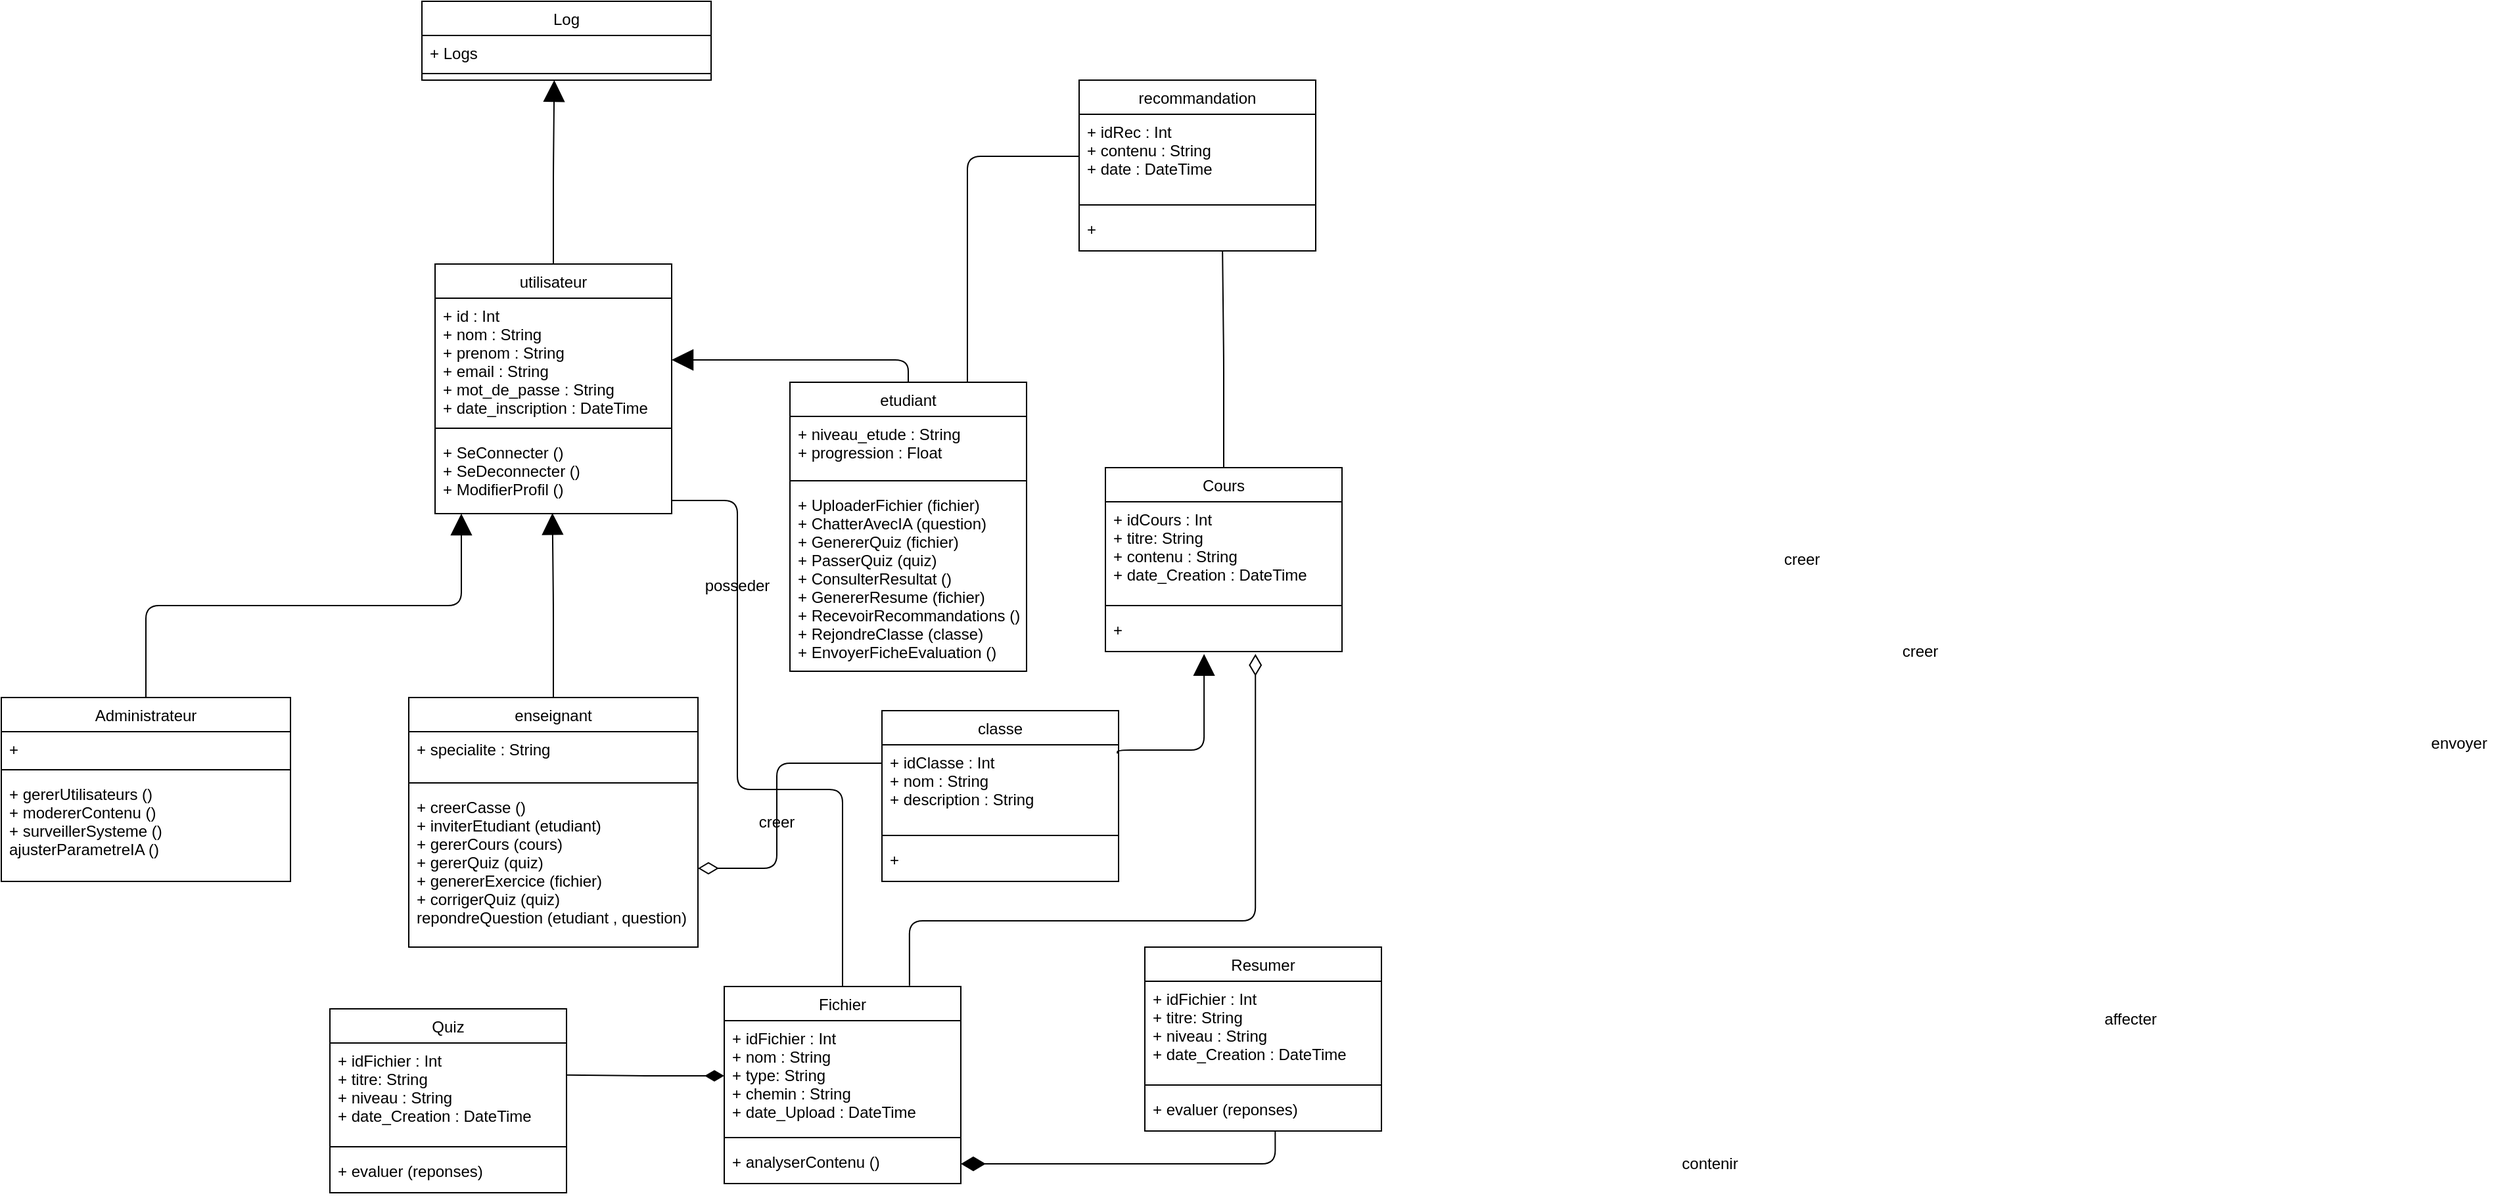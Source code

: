 <mxfile>
    <diagram id="LrbXCHjMIcEsv2GiJhkD" name="Page-1">
        <mxGraphModel dx="3293" dy="2019" grid="1" gridSize="10" guides="1" tooltips="1" connect="1" arrows="1" fold="1" page="1" pageScale="1" pageWidth="850" pageHeight="1100" math="0" shadow="0">
            <root>
                <mxCell id="0"/>
                <mxCell id="1" parent="0"/>
                <mxCell id="65" style="edgeStyle=orthogonalEdgeStyle;html=1;exitX=1;exitY=0.833;exitDx=0;exitDy=0;endArrow=none;endFill=0;endSize=14;exitPerimeter=0;entryX=0.5;entryY=0;entryDx=0;entryDy=0;" edge="1" parent="1" source="5" target="18">
                    <mxGeometry relative="1" as="geometry">
                        <mxPoint x="-230" y="460" as="targetPoint"/>
                        <Array as="points">
                            <mxPoint x="-410" y="190"/>
                            <mxPoint x="-410" y="410"/>
                            <mxPoint x="-330" y="410"/>
                        </Array>
                    </mxGeometry>
                </mxCell>
                <mxCell id="87" style="edgeStyle=elbowEdgeStyle;elbow=vertical;html=1;exitX=0.5;exitY=0;exitDx=0;exitDy=0;endArrow=block;endFill=1;endSize=14;" edge="1" parent="1" source="2">
                    <mxGeometry relative="1" as="geometry">
                        <mxPoint x="-549.333" y="-130" as="targetPoint"/>
                    </mxGeometry>
                </mxCell>
                <mxCell id="2" value="utilisateur" style="swimlane;fontStyle=0;align=center;verticalAlign=top;childLayout=stackLayout;horizontal=1;startSize=26;horizontalStack=0;resizeParent=1;resizeParentMax=0;resizeLast=0;collapsible=1;marginBottom=0;" vertex="1" parent="1">
                    <mxGeometry x="-640" y="10" width="180" height="190" as="geometry">
                        <mxRectangle x="30" y="40" width="100" height="30" as="alternateBounds"/>
                    </mxGeometry>
                </mxCell>
                <mxCell id="3" value="+ id : Int&#10;+ nom : String&#10;+ prenom : String&#10;+ email : String&#10;+ mot_de_passe : String&#10;+ date_inscription : DateTime" style="text;strokeColor=none;fillColor=none;align=left;verticalAlign=top;spacingLeft=4;spacingRight=4;overflow=hidden;rotatable=0;points=[[0,0.5],[1,0.5]];portConstraint=eastwest;" vertex="1" parent="2">
                    <mxGeometry y="26" width="180" height="94" as="geometry"/>
                </mxCell>
                <mxCell id="4" value="" style="line;strokeWidth=1;fillColor=none;align=left;verticalAlign=middle;spacingTop=-1;spacingLeft=3;spacingRight=3;rotatable=0;labelPosition=right;points=[];portConstraint=eastwest;strokeColor=inherit;" vertex="1" parent="2">
                    <mxGeometry y="120" width="180" height="10" as="geometry"/>
                </mxCell>
                <mxCell id="5" value="+ SeConnecter ()&#10;+ SeDeconnecter ()&#10;+ ModifierProfil ()" style="text;strokeColor=none;fillColor=none;align=left;verticalAlign=top;spacingLeft=4;spacingRight=4;overflow=hidden;rotatable=0;points=[[0,0.5],[1,0.5]];portConstraint=eastwest;" vertex="1" parent="2">
                    <mxGeometry y="130" width="180" height="60" as="geometry"/>
                </mxCell>
                <mxCell id="64" style="edgeStyle=orthogonalEdgeStyle;html=1;exitX=0.5;exitY=0;exitDx=0;exitDy=0;endArrow=block;endFill=1;endSize=14;" edge="1" parent="1" source="6" target="3">
                    <mxGeometry relative="1" as="geometry"/>
                </mxCell>
                <mxCell id="6" value="etudiant" style="swimlane;fontStyle=0;align=center;verticalAlign=top;childLayout=stackLayout;horizontal=1;startSize=26;horizontalStack=0;resizeParent=1;resizeParentMax=0;resizeLast=0;collapsible=1;marginBottom=0;" vertex="1" parent="1">
                    <mxGeometry x="-370" y="100" width="180" height="220" as="geometry">
                        <mxRectangle x="30" y="40" width="100" height="30" as="alternateBounds"/>
                    </mxGeometry>
                </mxCell>
                <mxCell id="7" value="+ niveau_etude : String&#10;+ progression : Float" style="text;strokeColor=none;fillColor=none;align=left;verticalAlign=top;spacingLeft=4;spacingRight=4;overflow=hidden;rotatable=0;points=[[0,0.5],[1,0.5]];portConstraint=eastwest;" vertex="1" parent="6">
                    <mxGeometry y="26" width="180" height="44" as="geometry"/>
                </mxCell>
                <mxCell id="8" value="" style="line;strokeWidth=1;fillColor=none;align=left;verticalAlign=middle;spacingTop=-1;spacingLeft=3;spacingRight=3;rotatable=0;labelPosition=right;points=[];portConstraint=eastwest;strokeColor=inherit;" vertex="1" parent="6">
                    <mxGeometry y="70" width="180" height="10" as="geometry"/>
                </mxCell>
                <mxCell id="9" value="+ UploaderFichier (fichier)&#10;+ ChatterAvecIA (question)&#10;+ GenererQuiz (fichier)&#10;+ PasserQuiz (quiz)&#10;+ ConsulterResultat ()&#10;+ GenererResume (fichier)&#10;+ RecevoirRecommandations ()&#10;+ RejondreClasse (classe)&#10;+ EnvoyerFicheEvaluation ()" style="text;strokeColor=none;fillColor=none;align=left;verticalAlign=top;spacingLeft=4;spacingRight=4;overflow=hidden;rotatable=0;points=[[0,0.5],[1,0.5]];portConstraint=eastwest;" vertex="1" parent="6">
                    <mxGeometry y="80" width="180" height="140" as="geometry"/>
                </mxCell>
                <mxCell id="63" style="edgeStyle=orthogonalEdgeStyle;html=1;exitX=0.5;exitY=0;exitDx=0;exitDy=0;entryX=0.496;entryY=0.994;entryDx=0;entryDy=0;entryPerimeter=0;endArrow=block;endFill=1;endSize=14;" edge="1" parent="1" source="10" target="5">
                    <mxGeometry relative="1" as="geometry"/>
                </mxCell>
                <mxCell id="10" value="enseignant" style="swimlane;fontStyle=0;align=center;verticalAlign=top;childLayout=stackLayout;horizontal=1;startSize=26;horizontalStack=0;resizeParent=1;resizeParentMax=0;resizeLast=0;collapsible=1;marginBottom=0;" vertex="1" parent="1">
                    <mxGeometry x="-660" y="340" width="220" height="190" as="geometry">
                        <mxRectangle x="30" y="40" width="100" height="30" as="alternateBounds"/>
                    </mxGeometry>
                </mxCell>
                <mxCell id="11" value="+ specialite : String" style="text;strokeColor=none;fillColor=none;align=left;verticalAlign=top;spacingLeft=4;spacingRight=4;overflow=hidden;rotatable=0;points=[[0,0.5],[1,0.5]];portConstraint=eastwest;" vertex="1" parent="10">
                    <mxGeometry y="26" width="220" height="34" as="geometry"/>
                </mxCell>
                <mxCell id="12" value="" style="line;strokeWidth=1;fillColor=none;align=left;verticalAlign=middle;spacingTop=-1;spacingLeft=3;spacingRight=3;rotatable=0;labelPosition=right;points=[];portConstraint=eastwest;strokeColor=inherit;" vertex="1" parent="10">
                    <mxGeometry y="60" width="220" height="10" as="geometry"/>
                </mxCell>
                <mxCell id="13" value="+ creerCasse ()&#10;+ inviterEtudiant (etudiant)&#10;+ gererCours (cours)&#10;+ gererQuiz (quiz)&#10;+ genererExercice (fichier)&#10;+ corrigerQuiz (quiz)&#10;repondreQuestion (etudiant , question)" style="text;strokeColor=none;fillColor=none;align=left;verticalAlign=top;spacingLeft=4;spacingRight=4;overflow=hidden;rotatable=0;points=[[0,0.5],[1,0.5]];portConstraint=eastwest;" vertex="1" parent="10">
                    <mxGeometry y="70" width="220" height="120" as="geometry"/>
                </mxCell>
                <mxCell id="60" style="edgeStyle=orthogonalEdgeStyle;html=1;exitX=0.5;exitY=0;exitDx=0;exitDy=0;entryX=0.111;entryY=1;entryDx=0;entryDy=0;entryPerimeter=0;endArrow=block;endFill=1;endSize=14;" edge="1" parent="1" source="14" target="5">
                    <mxGeometry relative="1" as="geometry"/>
                </mxCell>
                <mxCell id="14" value="Administrateur" style="swimlane;fontStyle=0;align=center;verticalAlign=top;childLayout=stackLayout;horizontal=1;startSize=26;horizontalStack=0;resizeParent=1;resizeParentMax=0;resizeLast=0;collapsible=1;marginBottom=0;" vertex="1" parent="1">
                    <mxGeometry x="-970" y="340" width="220" height="140" as="geometry">
                        <mxRectangle x="30" y="40" width="100" height="30" as="alternateBounds"/>
                    </mxGeometry>
                </mxCell>
                <mxCell id="15" value="+ " style="text;strokeColor=none;fillColor=none;align=left;verticalAlign=top;spacingLeft=4;spacingRight=4;overflow=hidden;rotatable=0;points=[[0,0.5],[1,0.5]];portConstraint=eastwest;" vertex="1" parent="14">
                    <mxGeometry y="26" width="220" height="24" as="geometry"/>
                </mxCell>
                <mxCell id="16" value="" style="line;strokeWidth=1;fillColor=none;align=left;verticalAlign=middle;spacingTop=-1;spacingLeft=3;spacingRight=3;rotatable=0;labelPosition=right;points=[];portConstraint=eastwest;strokeColor=inherit;" vertex="1" parent="14">
                    <mxGeometry y="50" width="220" height="10" as="geometry"/>
                </mxCell>
                <mxCell id="17" value="+ gererUtilisateurs ()&#10;+ modererContenu ()&#10;+ surveillerSysteme ()&#10;ajusterParametreIA ()" style="text;strokeColor=none;fillColor=none;align=left;verticalAlign=top;spacingLeft=4;spacingRight=4;overflow=hidden;rotatable=0;points=[[0,0.5],[1,0.5]];portConstraint=eastwest;" vertex="1" parent="14">
                    <mxGeometry y="60" width="220" height="80" as="geometry"/>
                </mxCell>
                <mxCell id="18" value="Fichier" style="swimlane;fontStyle=0;align=center;verticalAlign=top;childLayout=stackLayout;horizontal=1;startSize=26;horizontalStack=0;resizeParent=1;resizeParentMax=0;resizeLast=0;collapsible=1;marginBottom=0;" vertex="1" parent="1">
                    <mxGeometry x="-420" y="560" width="180" height="150" as="geometry">
                        <mxRectangle x="30" y="40" width="100" height="30" as="alternateBounds"/>
                    </mxGeometry>
                </mxCell>
                <mxCell id="19" value="+ idFichier : Int&#10;+ nom : String&#10;+ type: String&#10;+ chemin : String&#10;+ date_Upload : DateTime" style="text;strokeColor=none;fillColor=none;align=left;verticalAlign=top;spacingLeft=4;spacingRight=4;overflow=hidden;rotatable=0;points=[[0,0.5],[1,0.5]];portConstraint=eastwest;" vertex="1" parent="18">
                    <mxGeometry y="26" width="180" height="84" as="geometry"/>
                </mxCell>
                <mxCell id="20" value="" style="line;strokeWidth=1;fillColor=none;align=left;verticalAlign=middle;spacingTop=-1;spacingLeft=3;spacingRight=3;rotatable=0;labelPosition=right;points=[];portConstraint=eastwest;strokeColor=inherit;" vertex="1" parent="18">
                    <mxGeometry y="110" width="180" height="10" as="geometry"/>
                </mxCell>
                <mxCell id="21" value="+ analyserContenu ()" style="text;strokeColor=none;fillColor=none;align=left;verticalAlign=top;spacingLeft=4;spacingRight=4;overflow=hidden;rotatable=0;points=[[0,0.5],[1,0.5]];portConstraint=eastwest;" vertex="1" parent="18">
                    <mxGeometry y="120" width="180" height="30" as="geometry"/>
                </mxCell>
                <mxCell id="22" value="Quiz" style="swimlane;fontStyle=0;align=center;verticalAlign=top;childLayout=stackLayout;horizontal=1;startSize=26;horizontalStack=0;resizeParent=1;resizeParentMax=0;resizeLast=0;collapsible=1;marginBottom=0;" vertex="1" parent="1">
                    <mxGeometry x="-720" y="577" width="180" height="140" as="geometry">
                        <mxRectangle x="30" y="40" width="100" height="30" as="alternateBounds"/>
                    </mxGeometry>
                </mxCell>
                <mxCell id="23" value="+ idFichier : Int&#10;+ titre: String&#10;+ niveau : String&#10;+ date_Creation : DateTime" style="text;strokeColor=none;fillColor=none;align=left;verticalAlign=top;spacingLeft=4;spacingRight=4;overflow=hidden;rotatable=0;points=[[0,0.5],[1,0.5]];portConstraint=eastwest;" vertex="1" parent="22">
                    <mxGeometry y="26" width="180" height="74" as="geometry"/>
                </mxCell>
                <mxCell id="24" value="" style="line;strokeWidth=1;fillColor=none;align=left;verticalAlign=middle;spacingTop=-1;spacingLeft=3;spacingRight=3;rotatable=0;labelPosition=right;points=[];portConstraint=eastwest;strokeColor=inherit;" vertex="1" parent="22">
                    <mxGeometry y="100" width="180" height="10" as="geometry"/>
                </mxCell>
                <mxCell id="25" value="+ evaluer (reponses)" style="text;strokeColor=none;fillColor=none;align=left;verticalAlign=top;spacingLeft=4;spacingRight=4;overflow=hidden;rotatable=0;points=[[0,0.5],[1,0.5]];portConstraint=eastwest;" vertex="1" parent="22">
                    <mxGeometry y="110" width="180" height="30" as="geometry"/>
                </mxCell>
                <mxCell id="91" style="edgeStyle=orthogonalEdgeStyle;html=1;exitX=0.5;exitY=0;exitDx=0;exitDy=0;entryX=0.606;entryY=1.006;entryDx=0;entryDy=0;entryPerimeter=0;startArrow=none;startFill=0;endArrow=none;endFill=0;startSize=12;endSize=14;sourcePerimeterSpacing=-5;targetPerimeterSpacing=9;elbow=vertical;" edge="1" parent="1" source="26" target="41">
                    <mxGeometry relative="1" as="geometry"/>
                </mxCell>
                <mxCell id="26" value="Cours" style="swimlane;fontStyle=0;align=center;verticalAlign=top;childLayout=stackLayout;horizontal=1;startSize=26;horizontalStack=0;resizeParent=1;resizeParentMax=0;resizeLast=0;collapsible=1;marginBottom=0;" vertex="1" parent="1">
                    <mxGeometry x="-130" y="165" width="180" height="140" as="geometry">
                        <mxRectangle x="30" y="40" width="100" height="30" as="alternateBounds"/>
                    </mxGeometry>
                </mxCell>
                <mxCell id="27" value="+ idCours : Int&#10;+ titre: String&#10;+ contenu : String&#10;+ date_Creation : DateTime" style="text;strokeColor=none;fillColor=none;align=left;verticalAlign=top;spacingLeft=4;spacingRight=4;overflow=hidden;rotatable=0;points=[[0,0.5],[1,0.5]];portConstraint=eastwest;" vertex="1" parent="26">
                    <mxGeometry y="26" width="180" height="74" as="geometry"/>
                </mxCell>
                <mxCell id="28" value="" style="line;strokeWidth=1;fillColor=none;align=left;verticalAlign=middle;spacingTop=-1;spacingLeft=3;spacingRight=3;rotatable=0;labelPosition=right;points=[];portConstraint=eastwest;strokeColor=inherit;" vertex="1" parent="26">
                    <mxGeometry y="100" width="180" height="10" as="geometry"/>
                </mxCell>
                <mxCell id="29" value="+" style="text;strokeColor=none;fillColor=none;align=left;verticalAlign=top;spacingLeft=4;spacingRight=4;overflow=hidden;rotatable=0;points=[[0,0.5],[1,0.5]];portConstraint=eastwest;" vertex="1" parent="26">
                    <mxGeometry y="110" width="180" height="30" as="geometry"/>
                </mxCell>
                <mxCell id="30" value="classe" style="swimlane;fontStyle=0;align=center;verticalAlign=top;childLayout=stackLayout;horizontal=1;startSize=26;horizontalStack=0;resizeParent=1;resizeParentMax=0;resizeLast=0;collapsible=1;marginBottom=0;" vertex="1" parent="1">
                    <mxGeometry x="-300" y="350" width="180" height="130" as="geometry">
                        <mxRectangle x="30" y="40" width="100" height="30" as="alternateBounds"/>
                    </mxGeometry>
                </mxCell>
                <mxCell id="31" value="+ idClasse : Int&#10;+ nom : String&#10;+ description : String" style="text;strokeColor=none;fillColor=none;align=left;verticalAlign=top;spacingLeft=4;spacingRight=4;overflow=hidden;rotatable=0;points=[[0,0.5],[1,0.5]];portConstraint=eastwest;" vertex="1" parent="30">
                    <mxGeometry y="26" width="180" height="64" as="geometry"/>
                </mxCell>
                <mxCell id="32" value="" style="line;strokeWidth=1;fillColor=none;align=left;verticalAlign=middle;spacingTop=-1;spacingLeft=3;spacingRight=3;rotatable=0;labelPosition=right;points=[];portConstraint=eastwest;strokeColor=inherit;" vertex="1" parent="30">
                    <mxGeometry y="90" width="180" height="10" as="geometry"/>
                </mxCell>
                <mxCell id="33" value="+" style="text;strokeColor=none;fillColor=none;align=left;verticalAlign=top;spacingLeft=4;spacingRight=4;overflow=hidden;rotatable=0;points=[[0,0.5],[1,0.5]];portConstraint=eastwest;" vertex="1" parent="30">
                    <mxGeometry y="100" width="180" height="30" as="geometry"/>
                </mxCell>
                <mxCell id="38" value="recommandation" style="swimlane;fontStyle=0;align=center;verticalAlign=top;childLayout=stackLayout;horizontal=1;startSize=26;horizontalStack=0;resizeParent=1;resizeParentMax=0;resizeLast=0;collapsible=1;marginBottom=0;" vertex="1" parent="1">
                    <mxGeometry x="-150" y="-130" width="180" height="130" as="geometry">
                        <mxRectangle x="30" y="40" width="100" height="30" as="alternateBounds"/>
                    </mxGeometry>
                </mxCell>
                <mxCell id="39" value="+ idRec : Int&#10;+ contenu : String&#10;+ date : DateTime" style="text;strokeColor=none;fillColor=none;align=left;verticalAlign=top;spacingLeft=4;spacingRight=4;overflow=hidden;rotatable=0;points=[[0,0.5],[1,0.5]];portConstraint=eastwest;" vertex="1" parent="38">
                    <mxGeometry y="26" width="180" height="64" as="geometry"/>
                </mxCell>
                <mxCell id="40" value="" style="line;strokeWidth=1;fillColor=none;align=left;verticalAlign=middle;spacingTop=-1;spacingLeft=3;spacingRight=3;rotatable=0;labelPosition=right;points=[];portConstraint=eastwest;strokeColor=inherit;" vertex="1" parent="38">
                    <mxGeometry y="90" width="180" height="10" as="geometry"/>
                </mxCell>
                <mxCell id="41" value="+" style="text;strokeColor=none;fillColor=none;align=left;verticalAlign=top;spacingLeft=4;spacingRight=4;overflow=hidden;rotatable=0;points=[[0,0.5],[1,0.5]];portConstraint=eastwest;" vertex="1" parent="38">
                    <mxGeometry y="100" width="180" height="30" as="geometry"/>
                </mxCell>
                <mxCell id="48" value="creer" style="text;html=1;strokeColor=none;fillColor=none;align=center;verticalAlign=middle;whiteSpace=wrap;rounded=0;fontStyle=0" vertex="1" parent="1">
                    <mxGeometry x="-410" y="420" width="60" height="30" as="geometry"/>
                </mxCell>
                <mxCell id="49" value="creer" style="text;html=1;strokeColor=none;fillColor=none;align=center;verticalAlign=middle;whiteSpace=wrap;rounded=0;fontStyle=0" vertex="1" parent="1">
                    <mxGeometry x="460" y="290" width="60" height="30" as="geometry"/>
                </mxCell>
                <mxCell id="51" value="creer" style="text;html=1;strokeColor=none;fillColor=none;align=center;verticalAlign=middle;whiteSpace=wrap;rounded=0;fontStyle=0" vertex="1" parent="1">
                    <mxGeometry x="370" y="220" width="60" height="30" as="geometry"/>
                </mxCell>
                <mxCell id="52" value="affecter" style="text;html=1;strokeColor=none;fillColor=none;align=center;verticalAlign=middle;whiteSpace=wrap;rounded=0;fontStyle=0" vertex="1" parent="1">
                    <mxGeometry x="620" y="570" width="60" height="30" as="geometry"/>
                </mxCell>
                <mxCell id="56" value="posseder" style="text;html=1;strokeColor=none;fillColor=none;align=center;verticalAlign=middle;whiteSpace=wrap;rounded=0;fontStyle=0" vertex="1" parent="1">
                    <mxGeometry x="-440" y="240" width="60" height="30" as="geometry"/>
                </mxCell>
                <mxCell id="57" value="contenir" style="text;html=1;strokeColor=none;fillColor=none;align=center;verticalAlign=middle;whiteSpace=wrap;rounded=0;fontStyle=0" vertex="1" parent="1">
                    <mxGeometry x="300" y="680" width="60" height="30" as="geometry"/>
                </mxCell>
                <mxCell id="59" value="envoyer" style="text;html=1;strokeColor=none;fillColor=none;align=center;verticalAlign=middle;whiteSpace=wrap;rounded=0;fontStyle=0" vertex="1" parent="1">
                    <mxGeometry x="870" y="360" width="60" height="30" as="geometry"/>
                </mxCell>
                <mxCell id="68" style="html=1;exitX=0.995;exitY=0.104;exitDx=0;exitDy=0;entryX=0.417;entryY=1.061;entryDx=0;entryDy=0;endArrow=block;endFill=1;endSize=14;entryPerimeter=0;edgeStyle=elbowEdgeStyle;elbow=vertical;exitPerimeter=0;" edge="1" parent="1" source="31" target="29">
                    <mxGeometry relative="1" as="geometry">
                        <Array as="points">
                            <mxPoint x="-40" y="380"/>
                            <mxPoint x="-30" y="413"/>
                            <mxPoint x="60" y="400"/>
                            <mxPoint x="125" y="608"/>
                        </Array>
                    </mxGeometry>
                </mxCell>
                <mxCell id="69" style="edgeStyle=orthogonalEdgeStyle;html=1;exitX=0;exitY=0.5;exitDx=0;exitDy=0;entryX=0.75;entryY=0;entryDx=0;entryDy=0;endArrow=none;endFill=0;endSize=14;" edge="1" parent="1" source="39" target="6">
                    <mxGeometry relative="1" as="geometry"/>
                </mxCell>
                <mxCell id="73" style="edgeStyle=orthogonalEdgeStyle;html=1;endArrow=diamondThin;endFill=0;endSize=14;entryX=0.634;entryY=1.061;entryDx=0;entryDy=0;entryPerimeter=0;exitX=0.783;exitY=-0.004;exitDx=0;exitDy=0;exitPerimeter=0;" edge="1" parent="1" source="18" target="29">
                    <mxGeometry relative="1" as="geometry">
                        <mxPoint x="-120" y="520" as="targetPoint"/>
                        <mxPoint x="-280" y="550" as="sourcePoint"/>
                        <Array as="points">
                            <mxPoint x="-279" y="510"/>
                            <mxPoint x="-16" y="510"/>
                        </Array>
                    </mxGeometry>
                </mxCell>
                <mxCell id="75" style="edgeStyle=orthogonalEdgeStyle;html=1;exitX=0;exitY=0.5;exitDx=0;exitDy=0;endArrow=none;endFill=0;endSize=14;entryX=1;entryY=0.329;entryDx=0;entryDy=0;entryPerimeter=0;startSize=12;startArrow=diamondThin;startFill=1;" edge="1" parent="1" source="19" target="23">
                    <mxGeometry relative="1" as="geometry">
                        <mxPoint x="-500" y="627.947" as="targetPoint"/>
                    </mxGeometry>
                </mxCell>
                <mxCell id="78" value="Resumer" style="swimlane;fontStyle=0;align=center;verticalAlign=top;childLayout=stackLayout;horizontal=1;startSize=26;horizontalStack=0;resizeParent=1;resizeParentMax=0;resizeLast=0;collapsible=1;marginBottom=0;" vertex="1" parent="1">
                    <mxGeometry x="-100" y="530" width="180" height="140" as="geometry">
                        <mxRectangle x="30" y="40" width="100" height="30" as="alternateBounds"/>
                    </mxGeometry>
                </mxCell>
                <mxCell id="79" value="+ idFichier : Int&#10;+ titre: String&#10;+ niveau : String&#10;+ date_Creation : DateTime" style="text;strokeColor=none;fillColor=none;align=left;verticalAlign=top;spacingLeft=4;spacingRight=4;overflow=hidden;rotatable=0;points=[[0,0.5],[1,0.5]];portConstraint=eastwest;" vertex="1" parent="78">
                    <mxGeometry y="26" width="180" height="74" as="geometry"/>
                </mxCell>
                <mxCell id="80" value="" style="line;strokeWidth=1;fillColor=none;align=left;verticalAlign=middle;spacingTop=-1;spacingLeft=3;spacingRight=3;rotatable=0;labelPosition=right;points=[];portConstraint=eastwest;strokeColor=inherit;" vertex="1" parent="78">
                    <mxGeometry y="100" width="180" height="10" as="geometry"/>
                </mxCell>
                <mxCell id="81" value="+ evaluer (reponses)" style="text;strokeColor=none;fillColor=none;align=left;verticalAlign=top;spacingLeft=4;spacingRight=4;overflow=hidden;rotatable=0;points=[[0,0.5],[1,0.5]];portConstraint=eastwest;" vertex="1" parent="78">
                    <mxGeometry y="110" width="180" height="30" as="geometry"/>
                </mxCell>
                <mxCell id="83" value="Log" style="swimlane;fontStyle=0;align=center;verticalAlign=top;childLayout=stackLayout;horizontal=1;startSize=26;horizontalStack=0;resizeParent=1;resizeParentMax=0;resizeLast=0;collapsible=1;marginBottom=0;" vertex="1" parent="1">
                    <mxGeometry x="-650" y="-190" width="220" height="60" as="geometry">
                        <mxRectangle x="30" y="40" width="100" height="30" as="alternateBounds"/>
                    </mxGeometry>
                </mxCell>
                <mxCell id="84" value="+ Logs&#10;" style="text;strokeColor=none;fillColor=none;align=left;verticalAlign=top;spacingLeft=4;spacingRight=4;overflow=hidden;rotatable=0;points=[[0,0.5],[1,0.5]];portConstraint=eastwest;" vertex="1" parent="83">
                    <mxGeometry y="26" width="220" height="24" as="geometry"/>
                </mxCell>
                <mxCell id="85" value="" style="line;strokeWidth=1;fillColor=none;align=left;verticalAlign=middle;spacingTop=-1;spacingLeft=3;spacingRight=3;rotatable=0;labelPosition=right;points=[];portConstraint=eastwest;strokeColor=inherit;" vertex="1" parent="83">
                    <mxGeometry y="50" width="220" height="10" as="geometry"/>
                </mxCell>
                <mxCell id="89" style="edgeStyle=orthogonalEdgeStyle;elbow=vertical;html=1;exitX=1;exitY=0.5;exitDx=0;exitDy=0;endArrow=none;endFill=0;endSize=14;entryX=0.551;entryY=1.006;entryDx=0;entryDy=0;entryPerimeter=0;startArrow=diamondThin;startFill=1;targetPerimeterSpacing=9;sourcePerimeterSpacing=-5;startSize=16;" edge="1" parent="1" source="21" target="81">
                    <mxGeometry relative="1" as="geometry">
                        <mxPoint x="-50" y="640" as="targetPoint"/>
                    </mxGeometry>
                </mxCell>
                <mxCell id="90" style="edgeStyle=orthogonalEdgeStyle;html=1;exitX=1;exitY=0.5;exitDx=0;exitDy=0;startArrow=diamondThin;startFill=0;endArrow=none;endFill=0;startSize=13;endSize=14;sourcePerimeterSpacing=-5;targetPerimeterSpacing=9;elbow=vertical;" edge="1" parent="1" source="13">
                    <mxGeometry relative="1" as="geometry">
                        <mxPoint x="-300" y="390" as="targetPoint"/>
                        <Array as="points">
                            <mxPoint x="-380" y="470"/>
                            <mxPoint x="-380" y="390"/>
                        </Array>
                    </mxGeometry>
                </mxCell>
            </root>
        </mxGraphModel>
    </diagram>
</mxfile>